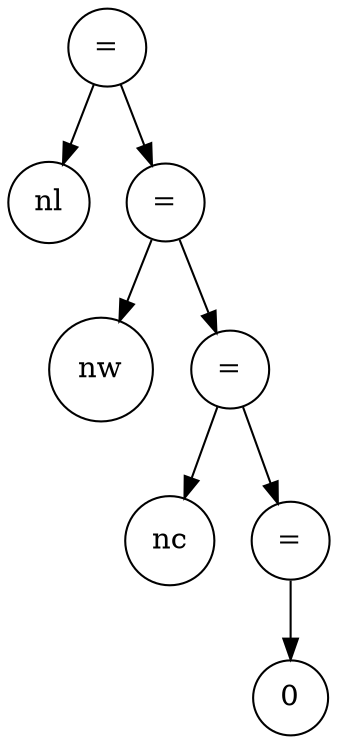 digraph G {
    splines="FALSE";

    /* Entities */
    node1 [label="=", shape=circle]
    node2 [label="nl", shape=circle]
    node3 [label="=", shape=circle]
    node4 [label="nw", shape=circle]
    node5 [label="=", shape=circle]
    node6 [label="nc", shape=circle]
    node7 [label="=", shape=circle]
    node8 [label="0", shape=circle]
    /* Relationships */
    node1 -> {node2, node3}
    node3 -> {node4, node5}
    node5 -> {node6, node7}
    node7 -> {node8}

}